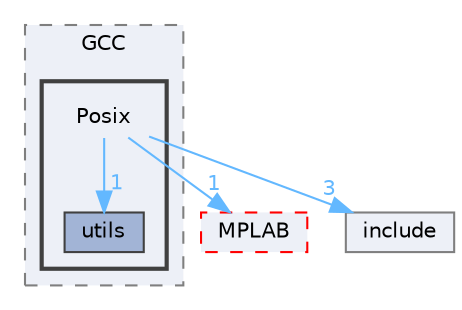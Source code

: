 digraph "D:/Projects/Raspberrypi_pico/pico_freertos_final/freertos_pico2/pico_freertos/FreeRTOS-Kernel/portable/ThirdParty/GCC/Posix"
{
 // LATEX_PDF_SIZE
  bgcolor="transparent";
  edge [fontname=Helvetica,fontsize=10,labelfontname=Helvetica,labelfontsize=10];
  node [fontname=Helvetica,fontsize=10,shape=box,height=0.2,width=0.4];
  compound=true
  subgraph clusterdir_9795ec736e46946241a3350cc6bff278 {
    graph [ bgcolor="#edf0f7", pencolor="grey50", label="GCC", fontname=Helvetica,fontsize=10 style="filled,dashed", URL="dir_9795ec736e46946241a3350cc6bff278.html",tooltip=""]
  subgraph clusterdir_e127f6080814ba924bcff958b7219974 {
    graph [ bgcolor="#edf0f7", pencolor="grey25", label="", fontname=Helvetica,fontsize=10 style="filled,bold", URL="dir_e127f6080814ba924bcff958b7219974.html",tooltip=""]
    dir_e127f6080814ba924bcff958b7219974 [shape=plaintext, label="Posix"];
  dir_d6353c319ceab15e9cb35b56fabe9559 [label="utils", fillcolor="#a2b4d6", color="grey25", style="filled", URL="dir_d6353c319ceab15e9cb35b56fabe9559.html",tooltip=""];
  }
  }
  dir_7c52978c89e9f30ed23d783e5fa764cc [label="MPLAB", fillcolor="#edf0f7", color="red", style="filled,dashed", URL="dir_7c52978c89e9f30ed23d783e5fa764cc.html",tooltip=""];
  dir_c69ece34c3f150cb2c6f1098178b172a [label="include", fillcolor="#edf0f7", color="grey50", style="filled", URL="dir_c69ece34c3f150cb2c6f1098178b172a.html",tooltip=""];
  dir_e127f6080814ba924bcff958b7219974->dir_7c52978c89e9f30ed23d783e5fa764cc [headlabel="1", labeldistance=1.5 headhref="dir_000186_000141.html" href="dir_000186_000141.html" color="steelblue1" fontcolor="steelblue1"];
  dir_e127f6080814ba924bcff958b7219974->dir_c69ece34c3f150cb2c6f1098178b172a [headlabel="3", labeldistance=1.5 headhref="dir_000186_000125.html" href="dir_000186_000125.html" color="steelblue1" fontcolor="steelblue1"];
  dir_e127f6080814ba924bcff958b7219974->dir_d6353c319ceab15e9cb35b56fabe9559 [headlabel="1", labeldistance=1.5 headhref="dir_000186_000248.html" href="dir_000186_000248.html" color="steelblue1" fontcolor="steelblue1"];
}
